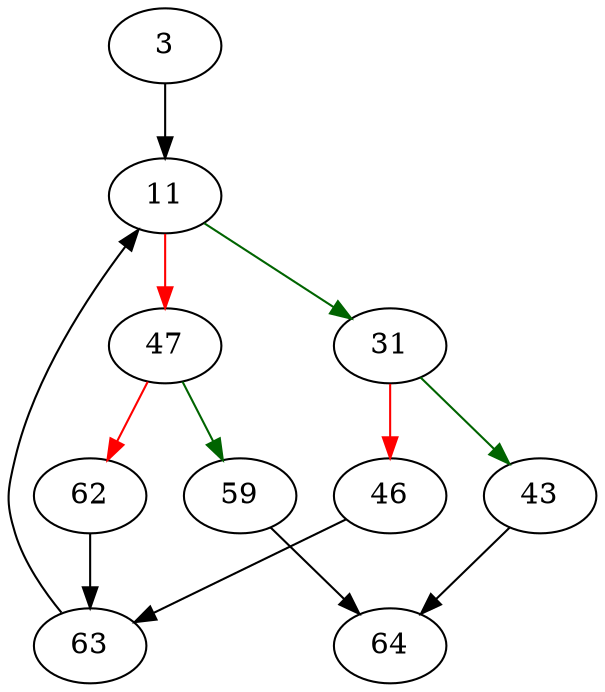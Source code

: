 strict digraph "vdbeSorterMerge" {
	// Node definitions.
	3 [entry=true];
	11;
	31;
	47;
	43;
	46;
	64;
	63;
	59;
	62;

	// Edge definitions.
	3 -> 11;
	11 -> 31 [
		color=darkgreen
		cond=true
	];
	11 -> 47 [
		color=red
		cond=false
	];
	31 -> 43 [
		color=darkgreen
		cond=true
	];
	31 -> 46 [
		color=red
		cond=false
	];
	47 -> 59 [
		color=darkgreen
		cond=true
	];
	47 -> 62 [
		color=red
		cond=false
	];
	43 -> 64;
	46 -> 63;
	63 -> 11;
	59 -> 64;
	62 -> 63;
}